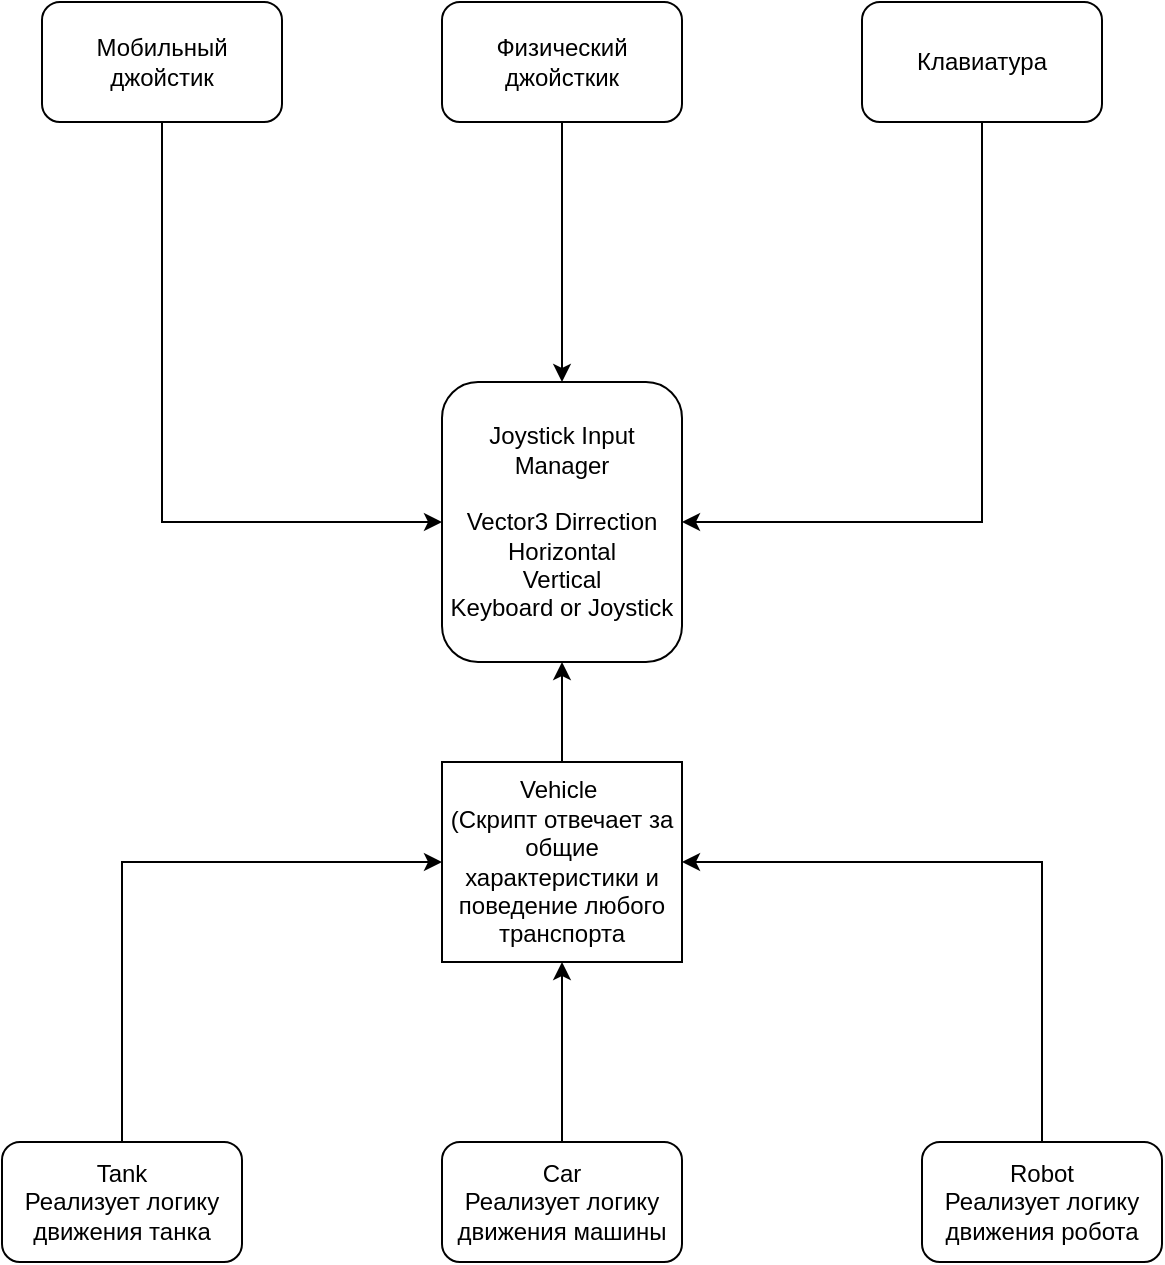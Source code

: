 <mxfile version="15.5.4" type="device"><diagram id="kHC48MarmEhejbIq2sH6" name="Page-1"><mxGraphModel dx="1038" dy="547" grid="1" gridSize="10" guides="1" tooltips="1" connect="1" arrows="1" fold="1" page="1" pageScale="1" pageWidth="827" pageHeight="1169" math="0" shadow="0"><root><mxCell id="0"/><mxCell id="1" parent="0"/><mxCell id="RUuZwyvVEI0nl_0P8ogM-1" value="Joystick Input Manager&lt;br&gt;&lt;br&gt;Vector3 Dirrection&lt;br&gt;Horizontal&lt;br&gt;Vertical&lt;br&gt;Keyboard or Joystick" style="rounded=1;whiteSpace=wrap;html=1;" vertex="1" parent="1"><mxGeometry x="360" y="270" width="120" height="140" as="geometry"/></mxCell><mxCell id="RUuZwyvVEI0nl_0P8ogM-8" style="edgeStyle=orthogonalEdgeStyle;rounded=0;orthogonalLoop=1;jettySize=auto;html=1;exitX=0.5;exitY=1;exitDx=0;exitDy=0;entryX=0;entryY=0.5;entryDx=0;entryDy=0;" edge="1" parent="1" source="RUuZwyvVEI0nl_0P8ogM-2" target="RUuZwyvVEI0nl_0P8ogM-1"><mxGeometry relative="1" as="geometry"/></mxCell><mxCell id="RUuZwyvVEI0nl_0P8ogM-2" value="Мобильный джойстик" style="rounded=1;whiteSpace=wrap;html=1;" vertex="1" parent="1"><mxGeometry x="160" y="80" width="120" height="60" as="geometry"/></mxCell><mxCell id="RUuZwyvVEI0nl_0P8ogM-7" style="edgeStyle=orthogonalEdgeStyle;rounded=0;orthogonalLoop=1;jettySize=auto;html=1;exitX=0.5;exitY=1;exitDx=0;exitDy=0;entryX=0.5;entryY=0;entryDx=0;entryDy=0;" edge="1" parent="1" source="RUuZwyvVEI0nl_0P8ogM-3" target="RUuZwyvVEI0nl_0P8ogM-1"><mxGeometry relative="1" as="geometry"/></mxCell><mxCell id="RUuZwyvVEI0nl_0P8ogM-3" value="Физический джойсткик" style="rounded=1;whiteSpace=wrap;html=1;" vertex="1" parent="1"><mxGeometry x="360" y="80" width="120" height="60" as="geometry"/></mxCell><mxCell id="RUuZwyvVEI0nl_0P8ogM-6" style="edgeStyle=orthogonalEdgeStyle;rounded=0;orthogonalLoop=1;jettySize=auto;html=1;exitX=0.5;exitY=1;exitDx=0;exitDy=0;entryX=1;entryY=0.5;entryDx=0;entryDy=0;" edge="1" parent="1" source="RUuZwyvVEI0nl_0P8ogM-4" target="RUuZwyvVEI0nl_0P8ogM-1"><mxGeometry relative="1" as="geometry"/></mxCell><mxCell id="RUuZwyvVEI0nl_0P8ogM-4" value="Клавиатура" style="rounded=1;whiteSpace=wrap;html=1;" vertex="1" parent="1"><mxGeometry x="570" y="80" width="120" height="60" as="geometry"/></mxCell><mxCell id="RUuZwyvVEI0nl_0P8ogM-14" style="edgeStyle=orthogonalEdgeStyle;rounded=0;orthogonalLoop=1;jettySize=auto;html=1;exitX=0.5;exitY=0;exitDx=0;exitDy=0;entryX=0.5;entryY=1;entryDx=0;entryDy=0;" edge="1" parent="1" source="RUuZwyvVEI0nl_0P8ogM-9" target="RUuZwyvVEI0nl_0P8ogM-1"><mxGeometry relative="1" as="geometry"/></mxCell><mxCell id="RUuZwyvVEI0nl_0P8ogM-9" value="Vehicle&amp;nbsp;&lt;br&gt;(Скрипт отвечает за общие характеристики и поведение любого транспорта" style="rounded=0;whiteSpace=wrap;html=1;" vertex="1" parent="1"><mxGeometry x="360" y="460" width="120" height="100" as="geometry"/></mxCell><mxCell id="RUuZwyvVEI0nl_0P8ogM-15" style="edgeStyle=orthogonalEdgeStyle;rounded=0;orthogonalLoop=1;jettySize=auto;html=1;exitX=0.5;exitY=0;exitDx=0;exitDy=0;entryX=0;entryY=0.5;entryDx=0;entryDy=0;" edge="1" parent="1" source="RUuZwyvVEI0nl_0P8ogM-11" target="RUuZwyvVEI0nl_0P8ogM-9"><mxGeometry relative="1" as="geometry"/></mxCell><mxCell id="RUuZwyvVEI0nl_0P8ogM-11" value="Tank&lt;br&gt;Реализует логику движения танка" style="rounded=1;whiteSpace=wrap;html=1;" vertex="1" parent="1"><mxGeometry x="140" y="650" width="120" height="60" as="geometry"/></mxCell><mxCell id="RUuZwyvVEI0nl_0P8ogM-16" style="edgeStyle=orthogonalEdgeStyle;rounded=0;orthogonalLoop=1;jettySize=auto;html=1;exitX=0.5;exitY=0;exitDx=0;exitDy=0;entryX=0.5;entryY=1;entryDx=0;entryDy=0;" edge="1" parent="1" source="RUuZwyvVEI0nl_0P8ogM-12" target="RUuZwyvVEI0nl_0P8ogM-9"><mxGeometry relative="1" as="geometry"/></mxCell><mxCell id="RUuZwyvVEI0nl_0P8ogM-12" value="Car&lt;br&gt;Реализует логику движения машины" style="rounded=1;whiteSpace=wrap;html=1;" vertex="1" parent="1"><mxGeometry x="360" y="650" width="120" height="60" as="geometry"/></mxCell><mxCell id="RUuZwyvVEI0nl_0P8ogM-17" style="edgeStyle=orthogonalEdgeStyle;rounded=0;orthogonalLoop=1;jettySize=auto;html=1;exitX=0.5;exitY=0;exitDx=0;exitDy=0;entryX=1;entryY=0.5;entryDx=0;entryDy=0;" edge="1" parent="1" source="RUuZwyvVEI0nl_0P8ogM-13" target="RUuZwyvVEI0nl_0P8ogM-9"><mxGeometry relative="1" as="geometry"/></mxCell><mxCell id="RUuZwyvVEI0nl_0P8ogM-13" value="Robot&lt;br&gt;Реализует логику движения робота" style="rounded=1;whiteSpace=wrap;html=1;" vertex="1" parent="1"><mxGeometry x="600" y="650" width="120" height="60" as="geometry"/></mxCell></root></mxGraphModel></diagram></mxfile>